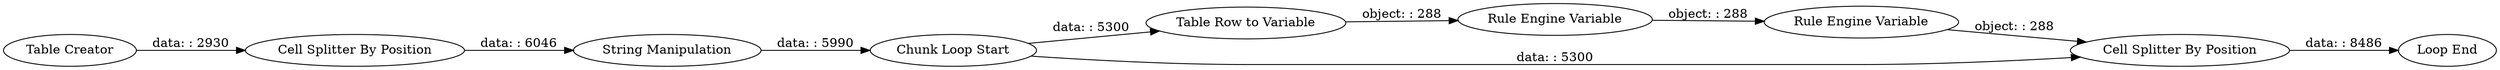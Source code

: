 digraph {
	"-6469274366524022575_8" [label="Rule Engine Variable"]
	"-6469274366524022575_1" [label="Table Creator"]
	"-6469274366524022575_5" [label="Table Row to Variable"]
	"-6469274366524022575_4" [label="Cell Splitter By Position"]
	"-6469274366524022575_10" [label="String Manipulation"]
	"-6469274366524022575_11" [label="Loop End"]
	"-6469274366524022575_9" [label="Rule Engine Variable"]
	"-6469274366524022575_7" [label="Chunk Loop Start"]
	"-6469274366524022575_3" [label="Cell Splitter By Position"]
	"-6469274366524022575_8" -> "-6469274366524022575_9" [label="object: : 288"]
	"-6469274366524022575_5" -> "-6469274366524022575_8" [label="object: : 288"]
	"-6469274366524022575_7" -> "-6469274366524022575_4" [label="data: : 5300"]
	"-6469274366524022575_7" -> "-6469274366524022575_5" [label="data: : 5300"]
	"-6469274366524022575_9" -> "-6469274366524022575_4" [label="object: : 288"]
	"-6469274366524022575_4" -> "-6469274366524022575_11" [label="data: : 8486"]
	"-6469274366524022575_10" -> "-6469274366524022575_7" [label="data: : 5990"]
	"-6469274366524022575_1" -> "-6469274366524022575_3" [label="data: : 2930"]
	"-6469274366524022575_3" -> "-6469274366524022575_10" [label="data: : 6046"]
	rankdir=LR
}
